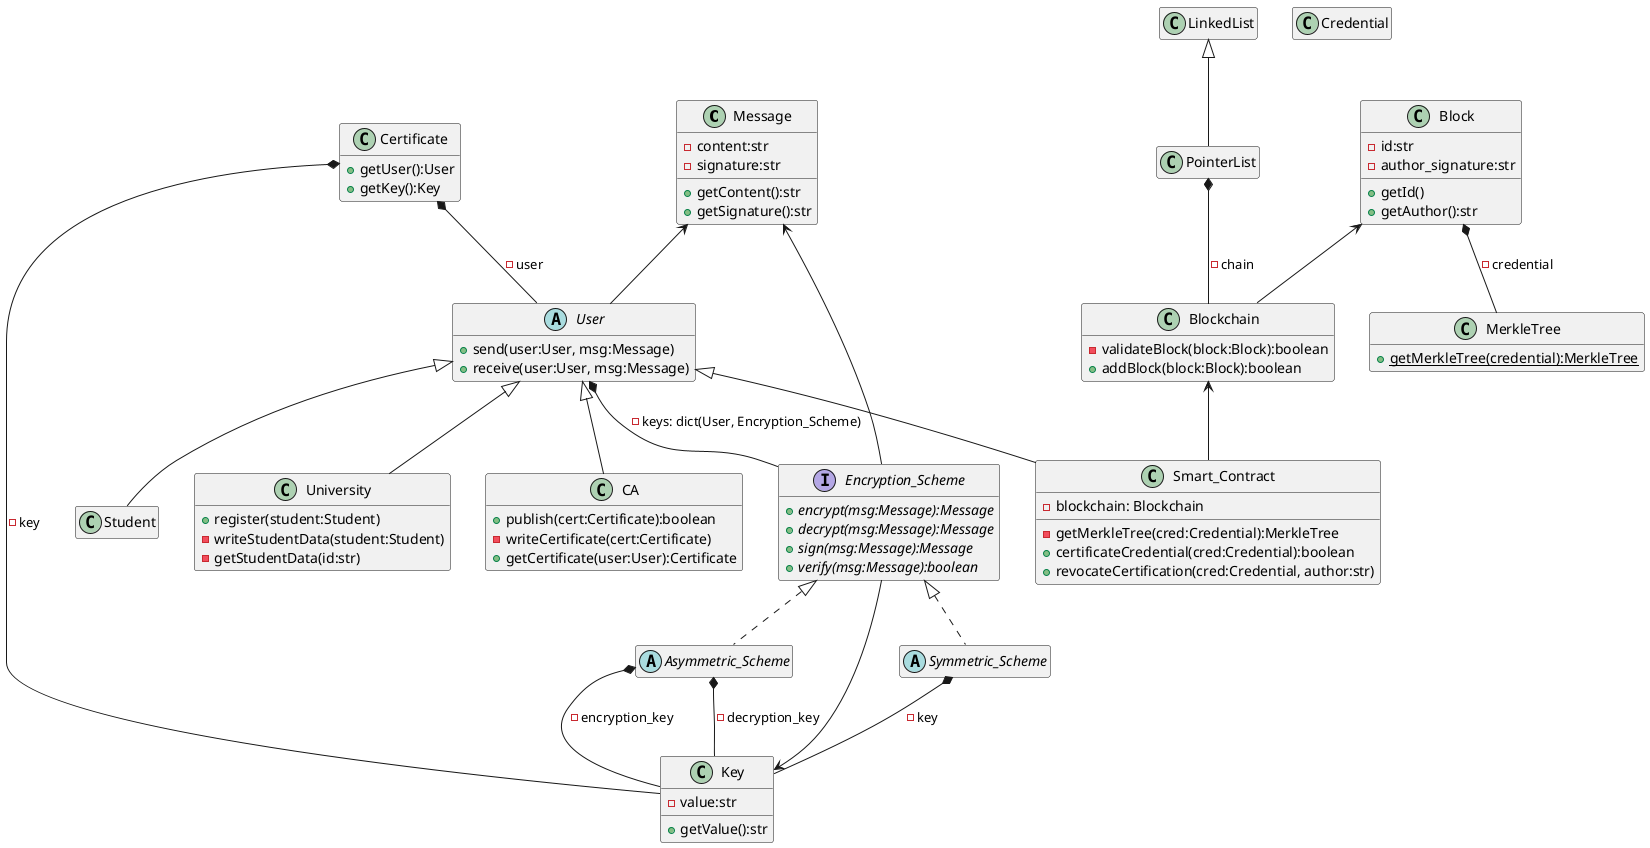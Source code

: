 @startuml design
class Message {
    - content:str
    - signature:str
    + getContent():str
    + getSignature():str
}
class Key {
    - value:str
    + getValue():str
}

Message <-- User
Message <-- Encryption_Scheme
abstract User{
    + send(user:User, msg:Message)
    + receive(user:User, msg:Message)
    
}
class Student {
}

class University {
    + register(student:Student)
    - writeStudentData(student:Student)
    - getStudentData(id:str)
}

class CA {
    + publish(cert:Certificate):boolean
    - writeCertificate(cert:Certificate)
    + getCertificate(user:User):Certificate
}

class Credential {}


class Certificate {
    + getUser():User
    + getKey():Key
    
}
Certificate *-- User : -user
Certificate *-- Key : -key

class Smart_Contract {
    - blockchain: Blockchain
    - getMerkleTree(cred:Credential):MerkleTree
    + certificateCredential(cred:Credential):boolean
    + revocateCertification(cred:Credential, author:str)
}
Blockchain <-- Smart_Contract
class Block {
    - id:str
    - author_signature:str
    + getId()
    + getAuthor():str

}
class Blockchain {
    - validateBlock(block:Block):boolean
    + addBlock(block:Block):boolean
}
Block <-- Blockchain
PointerList *-- Blockchain : -chain

class PointerList {}
class LinkedList
LinkedList <|-- PointerList
interface Encryption_Scheme {
    + {abstract} encrypt(msg:Message):Message
    + {abstract} decrypt(msg:Message):Message
    + {abstract} sign(msg:Message):Message
    + {abstract} verify(msg:Message):boolean
}

abstract Symmetric_Scheme
Symmetric_Scheme *-- Key : -key
Asymmetric_Scheme *-- Key : -encryption_key
Asymmetric_Scheme *-- Key : -decryption_key

abstract Asymmetric_Scheme 

Encryption_Scheme <|.. Symmetric_Scheme
Encryption_Scheme <|.. Asymmetric_Scheme
Key <-- Encryption_Scheme 
User <|-- Student
User <|-- University
User <|-- CA
User <|-- Smart_Contract

User *-- Encryption_Scheme: - keys: dict(User, Encryption_Scheme)
hide empty members
class MerkleTree {
    +{static} getMerkleTree(credential):MerkleTree
}
Block *-- MerkleTree : -credential
@enduml


